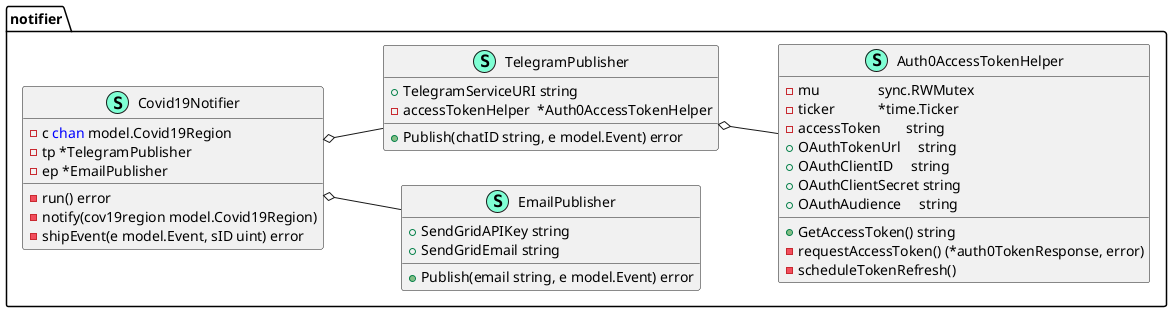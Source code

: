 @startuml
left to right direction

namespace notifier {
    class Covid19Notifier << (S,Aquamarine) >> {
        - c <font color=blue>chan</font> model.Covid19Region
        - tp *TelegramPublisher
        - ep *EmailPublisher

        - run() error
        - notify(cov19region model.Covid19Region) 
        - shipEvent(e model.Event, sID uint) error

    }
    class EmailPublisher << (S,Aquamarine) >> {
        + SendGridAPIKey string
        + SendGridEmail string

        + Publish(email string, e model.Event) error

    }
    class TelegramPublisher << (S,Aquamarine) >> {
        + TelegramServiceURI string
        - accessTokenHelper  *Auth0AccessTokenHelper

        + Publish(chatID string, e model.Event) error

    }

    class Auth0AccessTokenHelper << (S,Aquamarine) >> {
           - mu                sync.RWMutex
           - 	ticker            *time.Ticker
           - 	accessToken       string
           + 	OAuthTokenUrl     string
           + 	OAuthClientID     string
           + 	OAuthClientSecret string
           + 	OAuthAudience     string

            + GetAccessToken() string
            -requestAccessToken() (*auth0TokenResponse, error)
            -scheduleTokenRefresh()
        }
}


"notifier.Covid19Notifier" o-- "notifier.EmailPublisher"
"notifier.Covid19Notifier" o-- "notifier.TelegramPublisher"
"notifier.TelegramPublisher" o-- "notifier.Auth0AccessTokenHelper"

@enduml
